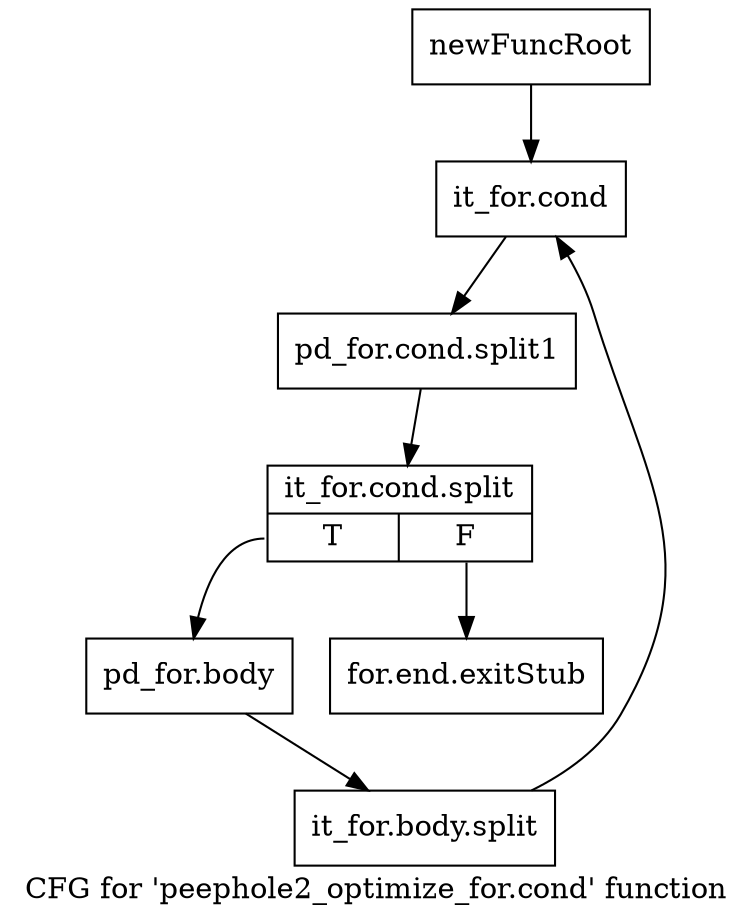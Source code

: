 digraph "CFG for 'peephole2_optimize_for.cond' function" {
	label="CFG for 'peephole2_optimize_for.cond' function";

	Node0xb8bca70 [shape=record,label="{newFuncRoot}"];
	Node0xb8bca70 -> Node0xb8bcb10;
	Node0xb8bcac0 [shape=record,label="{for.end.exitStub}"];
	Node0xb8bcb10 [shape=record,label="{it_for.cond}"];
	Node0xb8bcb10 -> Node0xf8d0830;
	Node0xf8d0830 [shape=record,label="{pd_for.cond.split1}"];
	Node0xf8d0830 -> Node0xf93b6c0;
	Node0xf93b6c0 [shape=record,label="{it_for.cond.split|{<s0>T|<s1>F}}"];
	Node0xf93b6c0:s0 -> Node0xb8bcb60;
	Node0xf93b6c0:s1 -> Node0xb8bcac0;
	Node0xb8bcb60 [shape=record,label="{pd_for.body}"];
	Node0xb8bcb60 -> Node0xb81af40;
	Node0xb81af40 [shape=record,label="{it_for.body.split}"];
	Node0xb81af40 -> Node0xb8bcb10;
}
